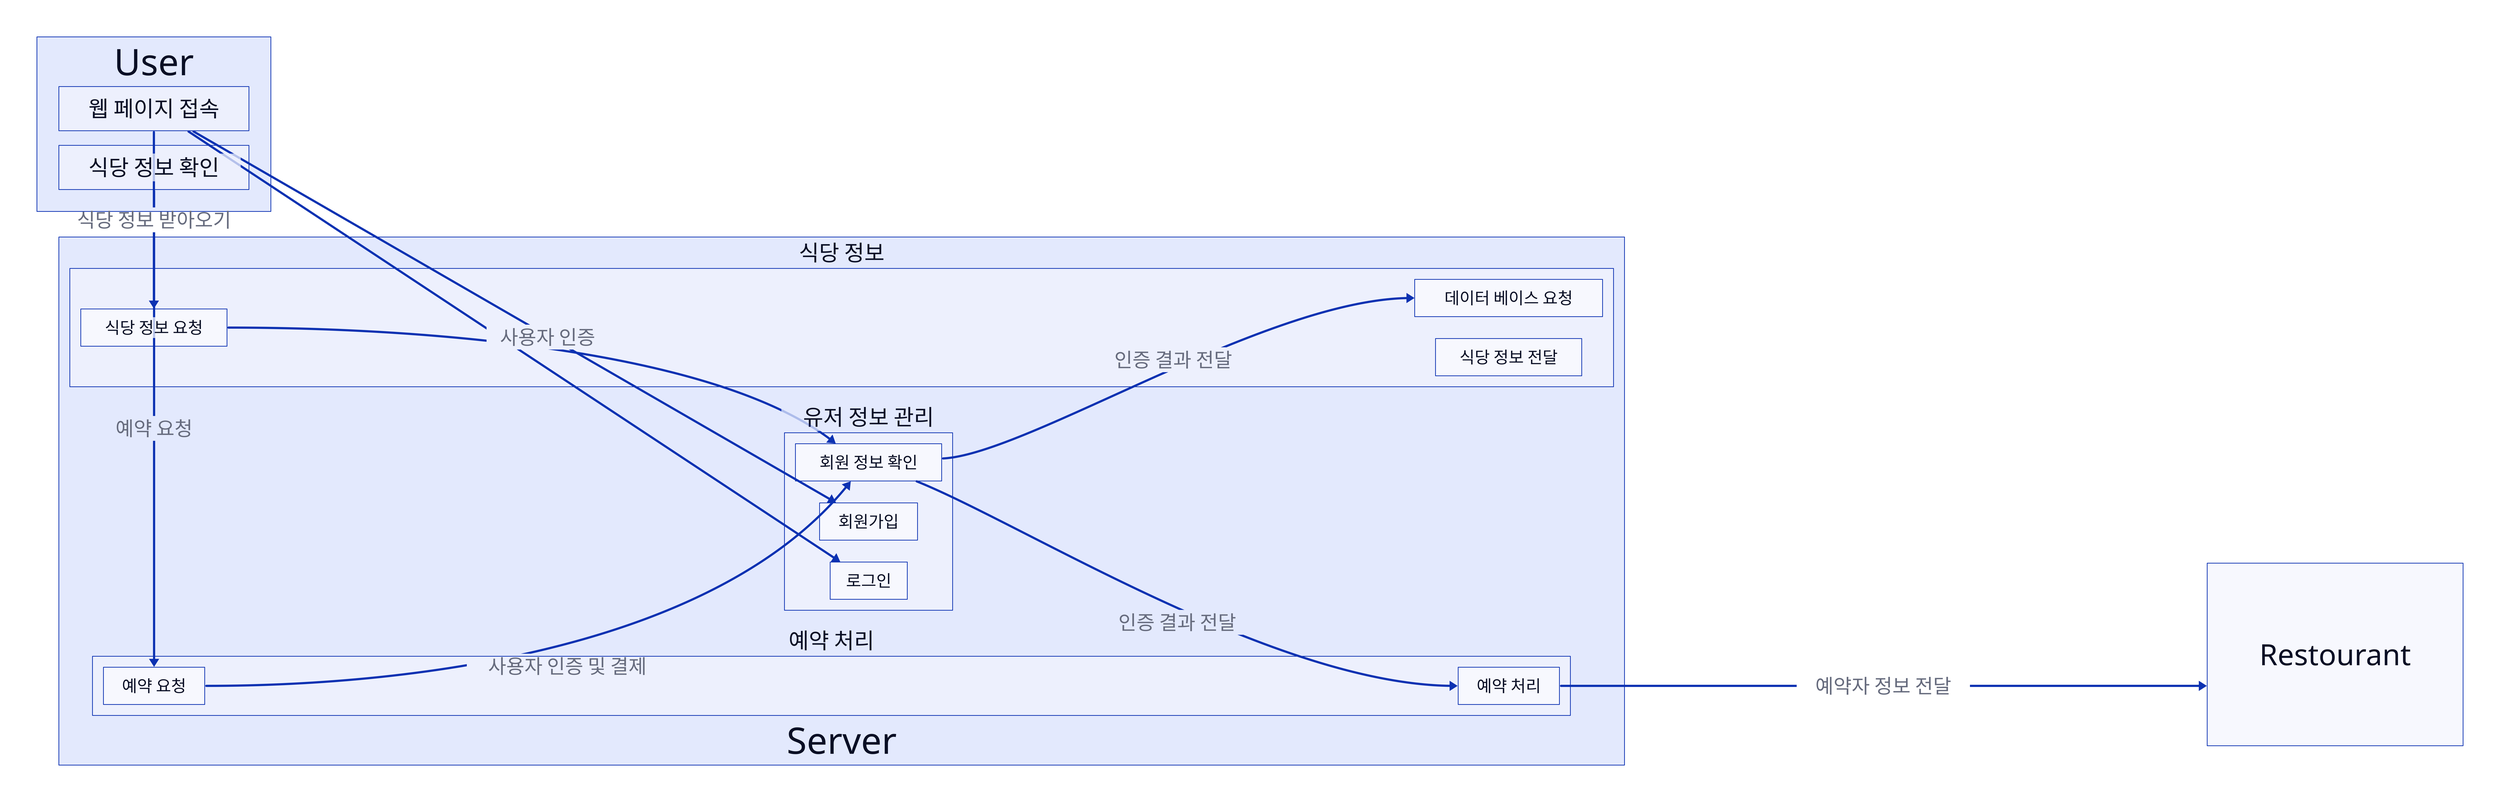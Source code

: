 # grid-columns: 3
direction: right
# horizontal-gap: 500

User: {
    grid-rows:2
    style.font-size: 100

    웹 페이지 접속: {
        style.font-size: 60
    }

    식당 정보 확인: {
        style.font-size: 60
    }
}

Server: {
    label.near: bottom-center
    style.font-size: 100
    #height: 500
    #width: 700
    # grid-rows: 6
    # horizontal-gap: 200
    # vertical-gap: 200
    
    식당 정보: {
        style.font-size: 60
        #grid-columns: 3
        #grid-columns: 4
        
        식당 정보 요청: {
            style.font-size: 45
        }
        
        데이터 베이스 요청: {
            style.font-size: 45
        }
        
        식당 정보 전달: {
            style.font-size: 45
        }

        # __EMPTY1__.style.opacity: 0
    }

    유저 정보 관리: {
        style.font-size: 60
        
        회원 정보 확인:{
            style.font-size: 45
        }
        회원가입: {
            style.font-size: 45
        }
        로그인: {
            style.font-size: 45
        }
    }

    예약 처리: {
        #grid-rows: 2
        style.font-size: 60
        
        예약 요청: {
            style.font-size: 45
        }
        예약 처리: {
            style.font-size: 45
        }

    }
}

Restourant: {
    
    style.font-size: 80
    height: 500
    width: 700
    # grid-rows: 3
    # grid-columns: 2
    # horizontal-gap: 150
    
}

Server.예약 처리.예약 요청 -> Server.유저 정보 관리.회원 정보 확인: 사용자 인증 및 결제 {
    style.font-size: 54
    style.stroke-width: 6
}
Server.유저 정보 관리.회원 정보 확인 -> Server.예약 처리.예약 처리: 인증 결과 전달{
    style.font-size: 54
    style.stroke-width: 6
}
Server.식당 정보.식당 정보 요청 -> Server.유저 정보 관리.회원 정보 확인: 사용자 인증{
    style.font-size: 54
    style.stroke-width: 6
}
Server.유저 정보 관리.회원 정보 확인 -> Server.식당 정보.데이터 베이스 요청: 인증 결과 전달{
    style.font-size: 54
    style.stroke-width: 6
}


# 로그인 및 회원가입 플로우
User.웹 페이지 접속 -> Server.유저 정보 관리.회원가입{
    style.font-size: 54
    style.stroke-width: 6
}
User.웹 페이지 접속 -> Server.유저 정보 관리.로그인{
    style.font-size: 54
    style.stroke-width: 6
}

# 예약 플로우
User.웹 페이지 접속 -> Server.식당 정보.식당 정보 요청: 식당 정보 받아오기{
    style.font-size: 54
    style.stroke-width: 6
}
User.식당 정보 확인 -> Server.예약 처리.예약 요청: 예약 요청{
    style.font-size: 54
    style.stroke-width: 6
}
Server.예약 처리.예약 처리 -> Restourant: 예약자 정보 전달{
    style.font-size: 54
    style.stroke-width: 6
}

